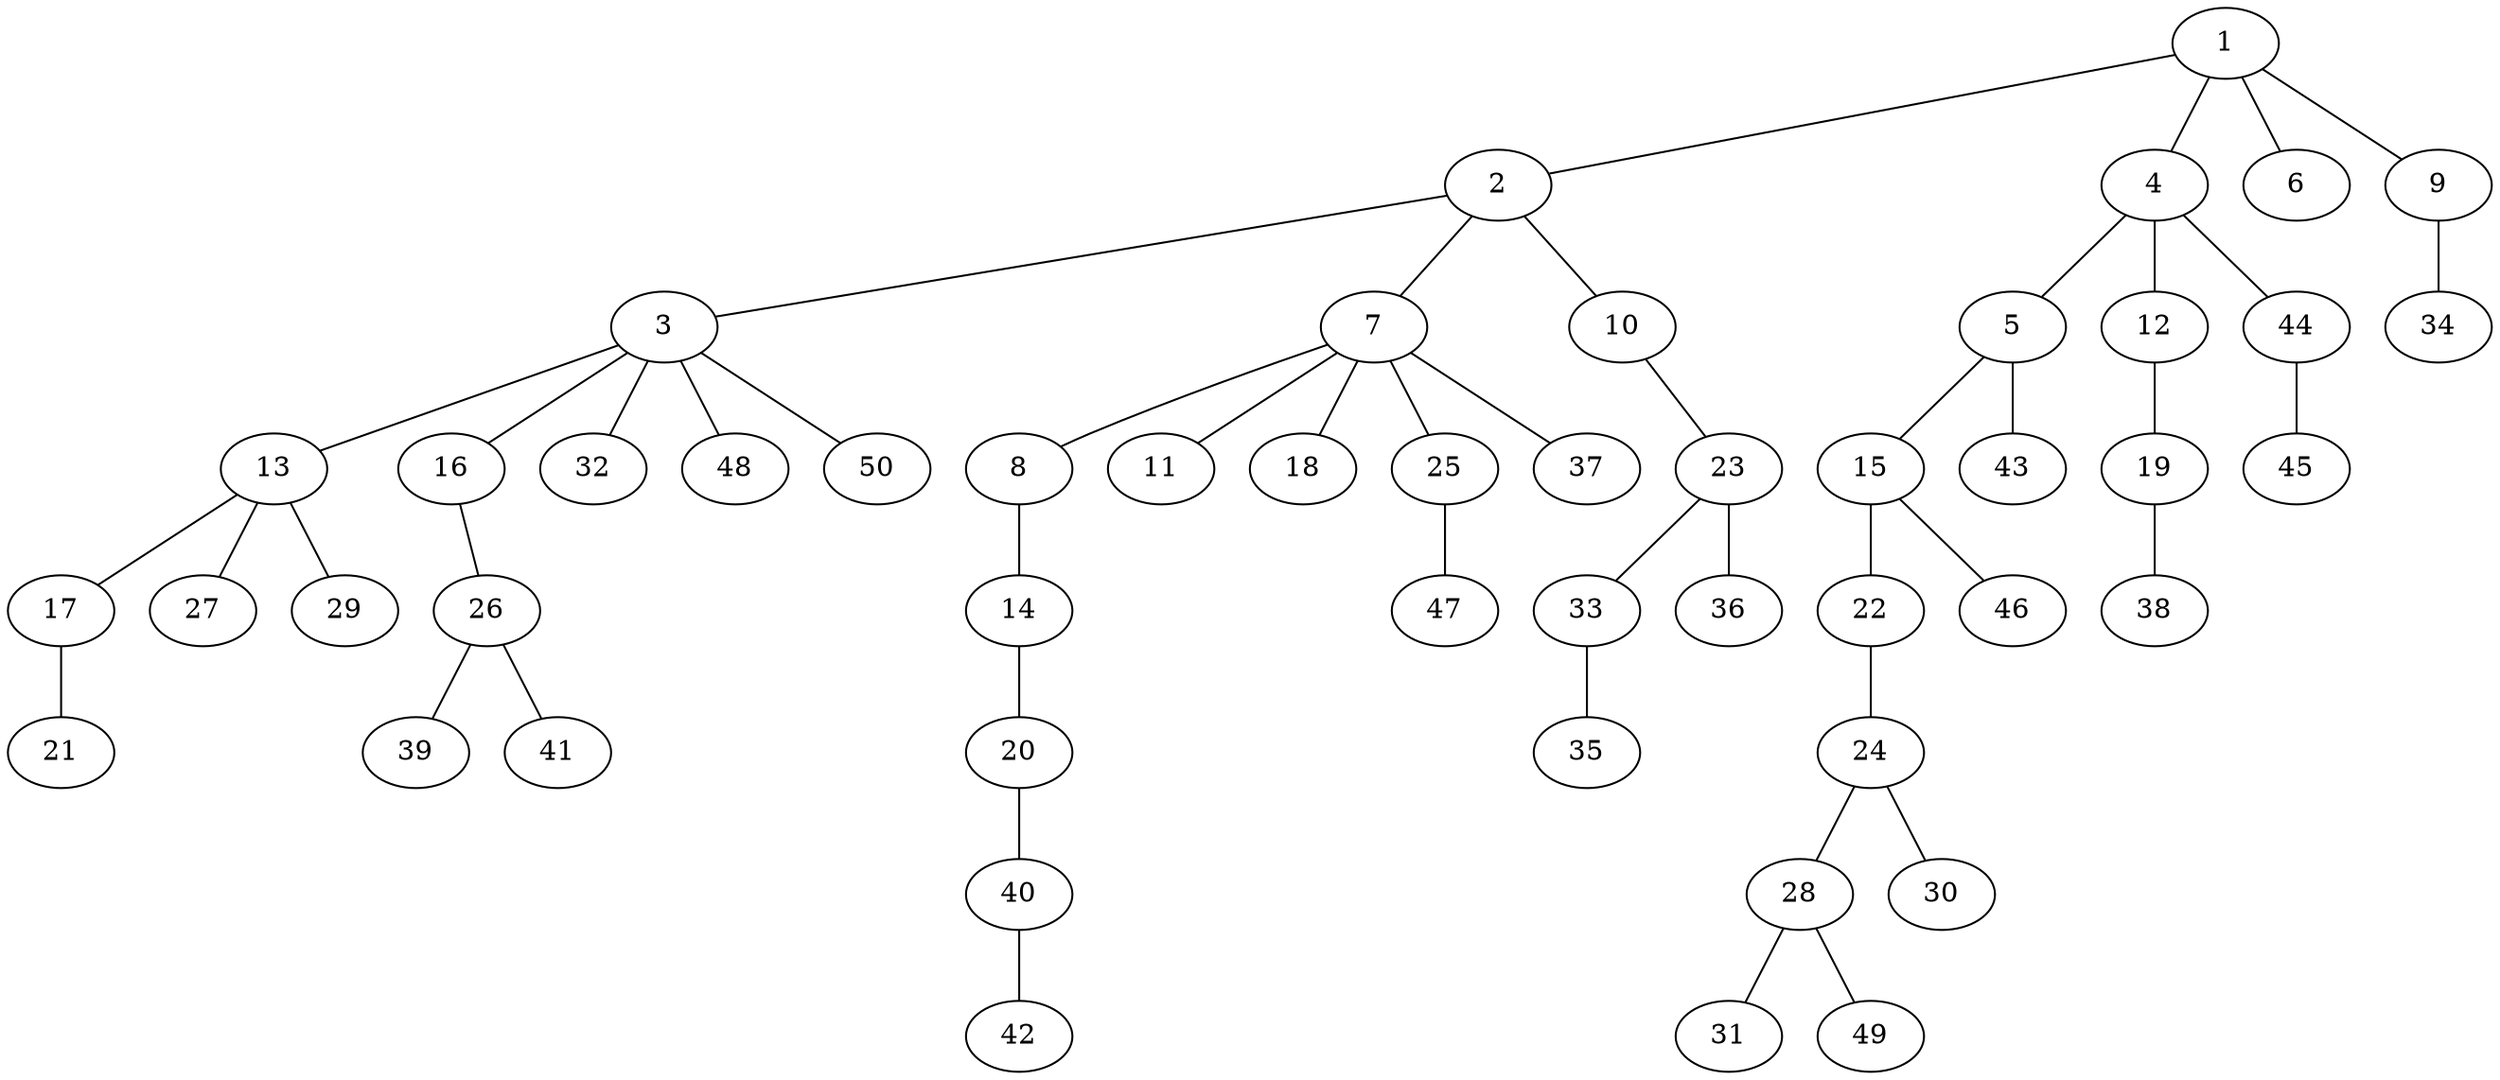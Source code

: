 graph graphname {1--2
1--4
1--6
1--9
2--3
2--7
2--10
3--13
3--16
3--32
3--48
3--50
4--5
4--12
4--44
5--15
5--43
7--8
7--11
7--18
7--25
7--37
8--14
9--34
10--23
12--19
13--17
13--27
13--29
14--20
15--22
15--46
16--26
17--21
19--38
20--40
22--24
23--33
23--36
24--28
24--30
25--47
26--39
26--41
28--31
28--49
33--35
40--42
44--45
}